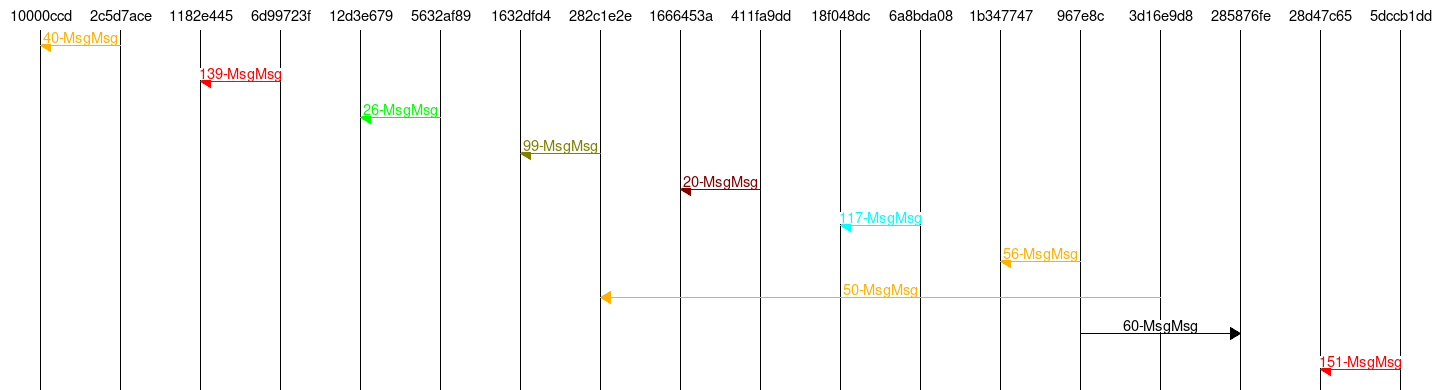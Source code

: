 msc { 
10000ccd,2c5d7ace,1182e445,6d99723f,12d3e679,5632af89,1632dfd4,282c1e2e,1666453a,411fa9dd,18f048dc,6a8bda08,1b347747,967e8c,3d16e9d8,285876fe,28d47c65,5dccb1dd;

2c5d7ace=>10000ccd [label="40-MsgMsg", textcolor="orange", linecolor="orange"];
6d99723f=>1182e445 [label="139-MsgMsg", textcolor="red", linecolor="red"];
5632af89=>12d3e679 [label="26-MsgMsg", textcolor="green", linecolor="green"];
282c1e2e=>1632dfd4 [label="99-MsgMsg", textcolor="olive", linecolor="olive"];
411fa9dd=>1666453a [label="20-MsgMsg", textcolor="maroon", linecolor="maroon"];
6a8bda08=>18f048dc [label="117-MsgMsg", textcolor="aqua", linecolor="aqua"];
967e8c=>1b347747 [label="56-MsgMsg", textcolor="orange", linecolor="orange"];
3d16e9d8=>282c1e2e [label="50-MsgMsg", textcolor="orange", linecolor="orange"];
967e8c=>285876fe [label="60-MsgMsg", textcolor="black", linecolor="black"];
5dccb1dd=>28d47c65 [label="151-MsgMsg", textcolor="red", linecolor="red"];
}
